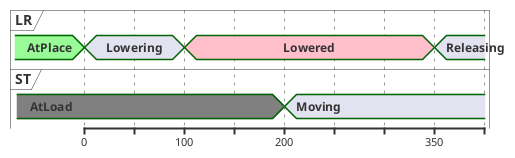 @startuml
concise "LR" as LR
concise "ST" as ST

LR is AtPlace #palegreen
ST is AtLoad #gray

@LR
0 is Lowering
100 is Lowered #pink
350 is Releasing
 
@ST
200 is Moving
@enduml